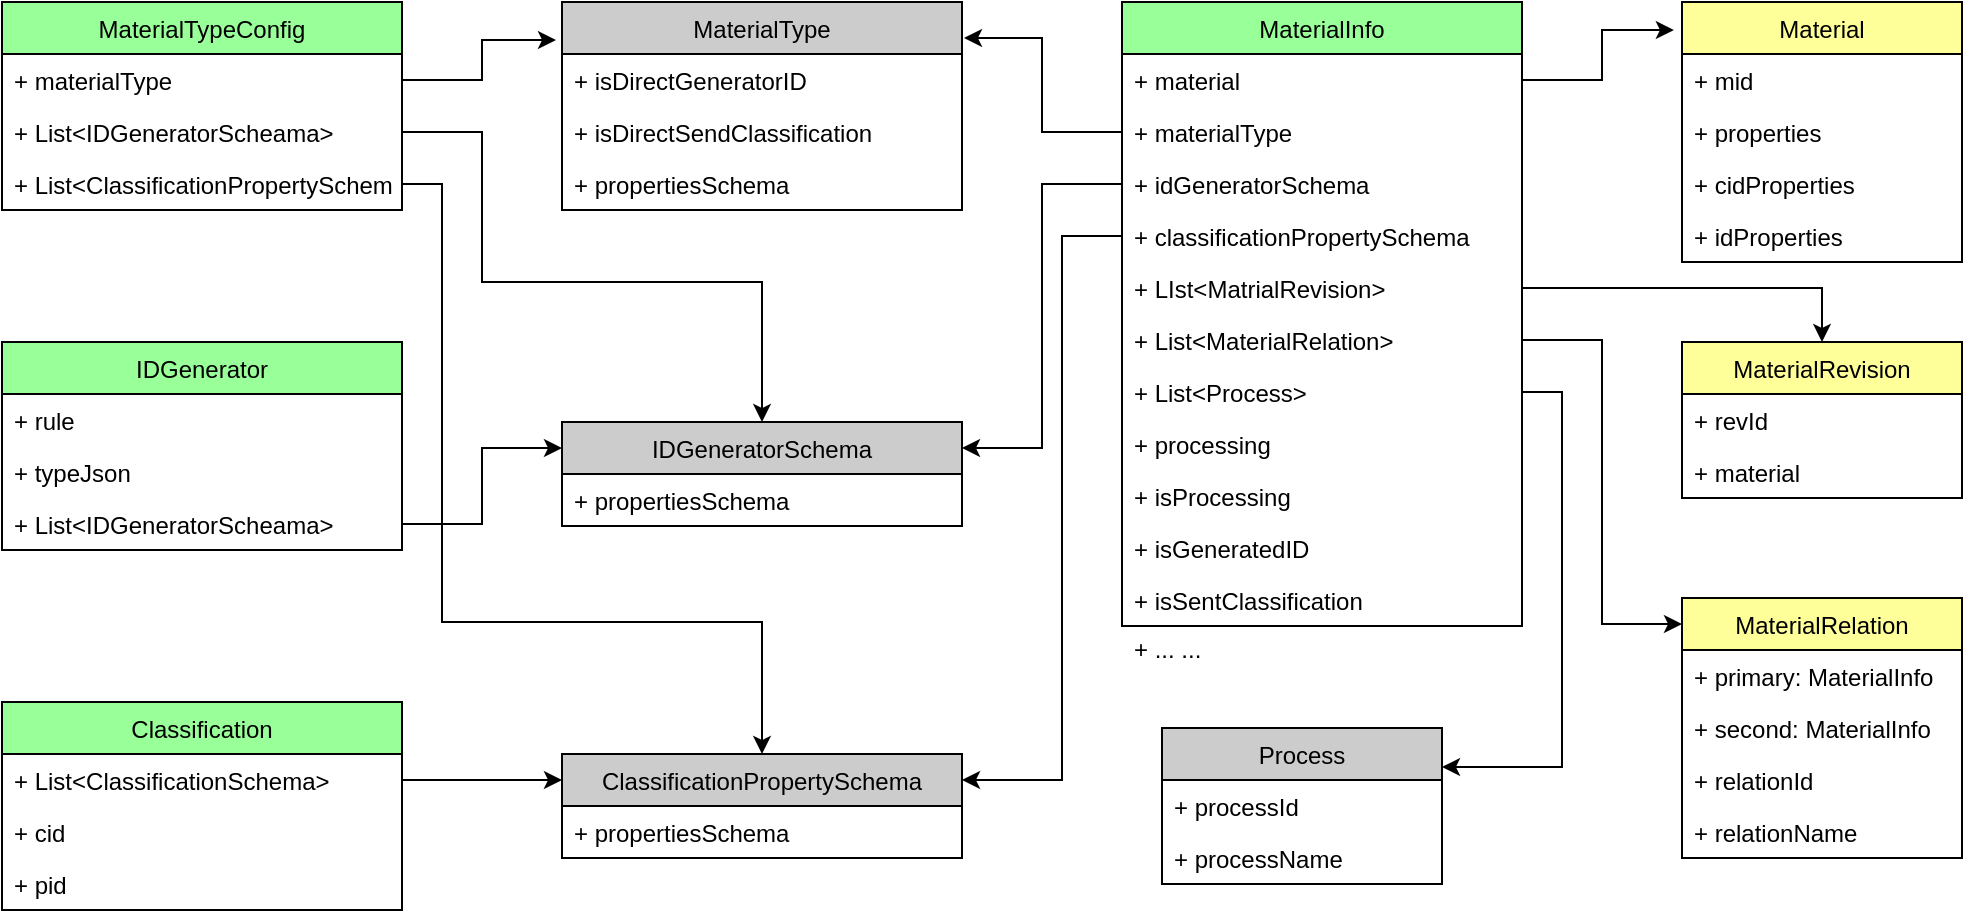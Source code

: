 <mxfile version="14.8.2" type="github"><diagram id="prtHgNgQTEPvFCAcTncT" name="Page-1"><mxGraphModel dx="1399" dy="604" grid="1" gridSize="10" guides="1" tooltips="1" connect="1" arrows="1" fold="1" page="1" pageScale="1" pageWidth="827" pageHeight="1169" math="0" shadow="0"><root><mxCell id="0"/><mxCell id="1" parent="0"/><mxCell id="HqL51DWA39zwZxsGOWz9-17" value="MaterialTypeConfig" style="swimlane;fontStyle=0;childLayout=stackLayout;horizontal=1;startSize=26;fillColor=#99FF99;horizontalStack=0;resizeParent=1;resizeParentMax=0;resizeLast=0;collapsible=1;marginBottom=0;" parent="1" vertex="1"><mxGeometry x="40" y="120" width="200" height="104" as="geometry"><mxRectangle x="60" y="240" width="90" height="26" as="alternateBounds"/></mxGeometry></mxCell><mxCell id="HqL51DWA39zwZxsGOWz9-18" value="+ materialType&#10;" style="text;strokeColor=none;fillColor=none;align=left;verticalAlign=top;spacingLeft=4;spacingRight=4;overflow=hidden;rotatable=0;points=[[0,0.5],[1,0.5]];portConstraint=eastwest;" parent="HqL51DWA39zwZxsGOWz9-17" vertex="1"><mxGeometry y="26" width="200" height="26" as="geometry"/></mxCell><mxCell id="HqL51DWA39zwZxsGOWz9-19" value="+ List&lt;IDGeneratorScheama&gt;" style="text;strokeColor=none;fillColor=none;align=left;verticalAlign=top;spacingLeft=4;spacingRight=4;overflow=hidden;rotatable=0;points=[[0,0.5],[1,0.5]];portConstraint=eastwest;" parent="HqL51DWA39zwZxsGOWz9-17" vertex="1"><mxGeometry y="52" width="200" height="26" as="geometry"/></mxCell><mxCell id="HqL51DWA39zwZxsGOWz9-20" value="+ List&lt;ClassificationPropertySchema&gt;" style="text;strokeColor=none;fillColor=none;align=left;verticalAlign=top;spacingLeft=4;spacingRight=4;overflow=hidden;rotatable=0;points=[[0,0.5],[1,0.5]];portConstraint=eastwest;" parent="HqL51DWA39zwZxsGOWz9-17" vertex="1"><mxGeometry y="78" width="200" height="26" as="geometry"/></mxCell><mxCell id="HqL51DWA39zwZxsGOWz9-21" value="MaterialType" style="swimlane;fontStyle=0;childLayout=stackLayout;horizontal=1;startSize=26;fillColor=#CCCCCC;horizontalStack=0;resizeParent=1;resizeParentMax=0;resizeLast=0;collapsible=1;marginBottom=0;" parent="1" vertex="1"><mxGeometry x="320" y="120" width="200" height="104" as="geometry"/></mxCell><mxCell id="HqL51DWA39zwZxsGOWz9-22" value="+ isDirectGeneratorID" style="text;strokeColor=none;fillColor=none;align=left;verticalAlign=top;spacingLeft=4;spacingRight=4;overflow=hidden;rotatable=0;points=[[0,0.5],[1,0.5]];portConstraint=eastwest;" parent="HqL51DWA39zwZxsGOWz9-21" vertex="1"><mxGeometry y="26" width="200" height="26" as="geometry"/></mxCell><mxCell id="HqL51DWA39zwZxsGOWz9-23" value="+ isDirectSendClassification" style="text;strokeColor=none;fillColor=none;align=left;verticalAlign=top;spacingLeft=4;spacingRight=4;overflow=hidden;rotatable=0;points=[[0,0.5],[1,0.5]];portConstraint=eastwest;" parent="HqL51DWA39zwZxsGOWz9-21" vertex="1"><mxGeometry y="52" width="200" height="26" as="geometry"/></mxCell><mxCell id="HqL51DWA39zwZxsGOWz9-24" value="+ propertiesSchema" style="text;strokeColor=none;fillColor=none;align=left;verticalAlign=top;spacingLeft=4;spacingRight=4;overflow=hidden;rotatable=0;points=[[0,0.5],[1,0.5]];portConstraint=eastwest;" parent="HqL51DWA39zwZxsGOWz9-21" vertex="1"><mxGeometry y="78" width="200" height="26" as="geometry"/></mxCell><mxCell id="HqL51DWA39zwZxsGOWz9-26" value="IDGeneratorSchema" style="swimlane;fontStyle=0;childLayout=stackLayout;horizontal=1;startSize=26;fillColor=#CCCCCC;horizontalStack=0;resizeParent=1;resizeParentMax=0;resizeLast=0;collapsible=1;marginBottom=0;" parent="1" vertex="1"><mxGeometry x="320" y="330" width="200" height="52" as="geometry"/></mxCell><mxCell id="HqL51DWA39zwZxsGOWz9-30" value="+ propertiesSchema" style="text;strokeColor=none;fillColor=none;align=left;verticalAlign=top;spacingLeft=4;spacingRight=4;overflow=hidden;rotatable=0;points=[[0,0.5],[1,0.5]];portConstraint=eastwest;" parent="HqL51DWA39zwZxsGOWz9-26" vertex="1"><mxGeometry y="26" width="200" height="26" as="geometry"/></mxCell><mxCell id="HqL51DWA39zwZxsGOWz9-31" value="ClassificationPropertySchema" style="swimlane;fontStyle=0;childLayout=stackLayout;horizontal=1;startSize=26;fillColor=#CCCCCC;horizontalStack=0;resizeParent=1;resizeParentMax=0;resizeLast=0;collapsible=1;marginBottom=0;" parent="1" vertex="1"><mxGeometry x="320" y="496" width="200" height="52" as="geometry"/></mxCell><mxCell id="HqL51DWA39zwZxsGOWz9-32" value="+ propertiesSchema" style="text;strokeColor=none;fillColor=none;align=left;verticalAlign=top;spacingLeft=4;spacingRight=4;overflow=hidden;rotatable=0;points=[[0,0.5],[1,0.5]];portConstraint=eastwest;" parent="HqL51DWA39zwZxsGOWz9-31" vertex="1"><mxGeometry y="26" width="200" height="26" as="geometry"/></mxCell><mxCell id="HqL51DWA39zwZxsGOWz9-33" value="IDGenerator" style="swimlane;fontStyle=0;childLayout=stackLayout;horizontal=1;startSize=26;fillColor=#99FF99;horizontalStack=0;resizeParent=1;resizeParentMax=0;resizeLast=0;collapsible=1;marginBottom=0;" parent="1" vertex="1"><mxGeometry x="40" y="290" width="200" height="104" as="geometry"><mxRectangle x="60" y="240" width="90" height="26" as="alternateBounds"/></mxGeometry></mxCell><mxCell id="HqL51DWA39zwZxsGOWz9-34" value="+ rule&#10;&#10;" style="text;strokeColor=none;fillColor=none;align=left;verticalAlign=top;spacingLeft=4;spacingRight=4;overflow=hidden;rotatable=0;points=[[0,0.5],[1,0.5]];portConstraint=eastwest;" parent="HqL51DWA39zwZxsGOWz9-33" vertex="1"><mxGeometry y="26" width="200" height="26" as="geometry"/></mxCell><mxCell id="HqL51DWA39zwZxsGOWz9-45" value="+ typeJson&#10;&#10;" style="text;strokeColor=none;fillColor=none;align=left;verticalAlign=top;spacingLeft=4;spacingRight=4;overflow=hidden;rotatable=0;points=[[0,0.5],[1,0.5]];portConstraint=eastwest;" parent="HqL51DWA39zwZxsGOWz9-33" vertex="1"><mxGeometry y="52" width="200" height="26" as="geometry"/></mxCell><mxCell id="HqL51DWA39zwZxsGOWz9-35" value="+ List&lt;IDGeneratorScheama&gt;" style="text;strokeColor=none;fillColor=none;align=left;verticalAlign=top;spacingLeft=4;spacingRight=4;overflow=hidden;rotatable=0;points=[[0,0.5],[1,0.5]];portConstraint=eastwest;" parent="HqL51DWA39zwZxsGOWz9-33" vertex="1"><mxGeometry y="78" width="200" height="26" as="geometry"/></mxCell><mxCell id="HqL51DWA39zwZxsGOWz9-41" value="Classification" style="swimlane;fontStyle=0;childLayout=stackLayout;horizontal=1;startSize=26;fillColor=#99FF99;horizontalStack=0;resizeParent=1;resizeParentMax=0;resizeLast=0;collapsible=1;marginBottom=0;" parent="1" vertex="1"><mxGeometry x="40" y="470" width="200" height="104" as="geometry"/></mxCell><mxCell id="HqL51DWA39zwZxsGOWz9-42" value="+ List&lt;ClassificationSchema&gt;" style="text;strokeColor=none;fillColor=none;align=left;verticalAlign=top;spacingLeft=4;spacingRight=4;overflow=hidden;rotatable=0;points=[[0,0.5],[1,0.5]];portConstraint=eastwest;" parent="HqL51DWA39zwZxsGOWz9-41" vertex="1"><mxGeometry y="26" width="200" height="26" as="geometry"/></mxCell><mxCell id="HqL51DWA39zwZxsGOWz9-43" value="+ cid" style="text;strokeColor=none;fillColor=none;align=left;verticalAlign=top;spacingLeft=4;spacingRight=4;overflow=hidden;rotatable=0;points=[[0,0.5],[1,0.5]];portConstraint=eastwest;" parent="HqL51DWA39zwZxsGOWz9-41" vertex="1"><mxGeometry y="52" width="200" height="26" as="geometry"/></mxCell><mxCell id="HqL51DWA39zwZxsGOWz9-44" value="+ pid" style="text;strokeColor=none;fillColor=none;align=left;verticalAlign=top;spacingLeft=4;spacingRight=4;overflow=hidden;rotatable=0;points=[[0,0.5],[1,0.5]];portConstraint=eastwest;" parent="HqL51DWA39zwZxsGOWz9-41" vertex="1"><mxGeometry y="78" width="200" height="26" as="geometry"/></mxCell><mxCell id="HqL51DWA39zwZxsGOWz9-46" value="MaterialInfo" style="swimlane;fontStyle=0;childLayout=stackLayout;horizontal=1;startSize=26;fillColor=#99FF99;horizontalStack=0;resizeParent=1;resizeParentMax=0;resizeLast=0;collapsible=1;marginBottom=0;" parent="1" vertex="1"><mxGeometry x="600" y="120" width="200" height="312" as="geometry"/></mxCell><mxCell id="HqL51DWA39zwZxsGOWz9-50" value="+ material" style="text;strokeColor=none;fillColor=none;align=left;verticalAlign=top;spacingLeft=4;spacingRight=4;overflow=hidden;rotatable=0;points=[[0,0.5],[1,0.5]];portConstraint=eastwest;" parent="HqL51DWA39zwZxsGOWz9-46" vertex="1"><mxGeometry y="26" width="200" height="26" as="geometry"/></mxCell><mxCell id="HqL51DWA39zwZxsGOWz9-47" value="+ materialType" style="text;strokeColor=none;fillColor=none;align=left;verticalAlign=top;spacingLeft=4;spacingRight=4;overflow=hidden;rotatable=0;points=[[0,0.5],[1,0.5]];portConstraint=eastwest;" parent="HqL51DWA39zwZxsGOWz9-46" vertex="1"><mxGeometry y="52" width="200" height="26" as="geometry"/></mxCell><mxCell id="HqL51DWA39zwZxsGOWz9-48" value="+ idGeneratorSchema" style="text;strokeColor=none;fillColor=none;align=left;verticalAlign=top;spacingLeft=4;spacingRight=4;overflow=hidden;rotatable=0;points=[[0,0.5],[1,0.5]];portConstraint=eastwest;" parent="HqL51DWA39zwZxsGOWz9-46" vertex="1"><mxGeometry y="78" width="200" height="26" as="geometry"/></mxCell><mxCell id="HqL51DWA39zwZxsGOWz9-49" value="+ classificationPropertySchema" style="text;strokeColor=none;fillColor=none;align=left;verticalAlign=top;spacingLeft=4;spacingRight=4;overflow=hidden;rotatable=0;points=[[0,0.5],[1,0.5]];portConstraint=eastwest;" parent="HqL51DWA39zwZxsGOWz9-46" vertex="1"><mxGeometry y="104" width="200" height="26" as="geometry"/></mxCell><mxCell id="HqL51DWA39zwZxsGOWz9-51" value="+ LIst&lt;MatrialRevision&gt;" style="text;strokeColor=none;fillColor=none;align=left;verticalAlign=top;spacingLeft=4;spacingRight=4;overflow=hidden;rotatable=0;points=[[0,0.5],[1,0.5]];portConstraint=eastwest;" parent="HqL51DWA39zwZxsGOWz9-46" vertex="1"><mxGeometry y="130" width="200" height="26" as="geometry"/></mxCell><mxCell id="HqL51DWA39zwZxsGOWz9-52" value="+ List&lt;MaterialRelation&gt;" style="text;strokeColor=none;fillColor=none;align=left;verticalAlign=top;spacingLeft=4;spacingRight=4;overflow=hidden;rotatable=0;points=[[0,0.5],[1,0.5]];portConstraint=eastwest;" parent="HqL51DWA39zwZxsGOWz9-46" vertex="1"><mxGeometry y="156" width="200" height="26" as="geometry"/></mxCell><mxCell id="HqL51DWA39zwZxsGOWz9-53" value="+ List&lt;Process&gt;" style="text;strokeColor=none;fillColor=none;align=left;verticalAlign=top;spacingLeft=4;spacingRight=4;overflow=hidden;rotatable=0;points=[[0,0.5],[1,0.5]];portConstraint=eastwest;" parent="HqL51DWA39zwZxsGOWz9-46" vertex="1"><mxGeometry y="182" width="200" height="26" as="geometry"/></mxCell><mxCell id="HqL51DWA39zwZxsGOWz9-54" value="+ processing" style="text;strokeColor=none;fillColor=none;align=left;verticalAlign=top;spacingLeft=4;spacingRight=4;overflow=hidden;rotatable=0;points=[[0,0.5],[1,0.5]];portConstraint=eastwest;" parent="HqL51DWA39zwZxsGOWz9-46" vertex="1"><mxGeometry y="208" width="200" height="26" as="geometry"/></mxCell><mxCell id="HqL51DWA39zwZxsGOWz9-57" value="+ isProcessing" style="text;strokeColor=none;fillColor=none;align=left;verticalAlign=top;spacingLeft=4;spacingRight=4;overflow=hidden;rotatable=0;points=[[0,0.5],[1,0.5]];portConstraint=eastwest;" parent="HqL51DWA39zwZxsGOWz9-46" vertex="1"><mxGeometry y="234" width="200" height="26" as="geometry"/></mxCell><mxCell id="HqL51DWA39zwZxsGOWz9-55" value="+ isGeneratedID" style="text;strokeColor=none;fillColor=none;align=left;verticalAlign=top;spacingLeft=4;spacingRight=4;overflow=hidden;rotatable=0;points=[[0,0.5],[1,0.5]];portConstraint=eastwest;" parent="HqL51DWA39zwZxsGOWz9-46" vertex="1"><mxGeometry y="260" width="200" height="26" as="geometry"/></mxCell><mxCell id="HqL51DWA39zwZxsGOWz9-56" value="+ isSentClassification" style="text;strokeColor=none;fillColor=none;align=left;verticalAlign=top;spacingLeft=4;spacingRight=4;overflow=hidden;rotatable=0;points=[[0,0.5],[1,0.5]];portConstraint=eastwest;" parent="HqL51DWA39zwZxsGOWz9-46" vertex="1"><mxGeometry y="286" width="200" height="26" as="geometry"/></mxCell><mxCell id="HqL51DWA39zwZxsGOWz9-58" value="Material" style="swimlane;fontStyle=0;childLayout=stackLayout;horizontal=1;startSize=26;fillColor=#FFFF99;horizontalStack=0;resizeParent=1;resizeParentMax=0;resizeLast=0;collapsible=1;marginBottom=0;" parent="1" vertex="1"><mxGeometry x="880" y="120" width="140" height="130" as="geometry"/></mxCell><mxCell id="HqL51DWA39zwZxsGOWz9-59" value="+ mid" style="text;strokeColor=none;fillColor=none;align=left;verticalAlign=top;spacingLeft=4;spacingRight=4;overflow=hidden;rotatable=0;points=[[0,0.5],[1,0.5]];portConstraint=eastwest;" parent="HqL51DWA39zwZxsGOWz9-58" vertex="1"><mxGeometry y="26" width="140" height="26" as="geometry"/></mxCell><mxCell id="HqL51DWA39zwZxsGOWz9-60" value="+ properties" style="text;strokeColor=none;fillColor=none;align=left;verticalAlign=top;spacingLeft=4;spacingRight=4;overflow=hidden;rotatable=0;points=[[0,0.5],[1,0.5]];portConstraint=eastwest;" parent="HqL51DWA39zwZxsGOWz9-58" vertex="1"><mxGeometry y="52" width="140" height="26" as="geometry"/></mxCell><mxCell id="HqL51DWA39zwZxsGOWz9-61" value="+ cidProperties   " style="text;strokeColor=none;fillColor=none;align=left;verticalAlign=top;spacingLeft=4;spacingRight=4;overflow=hidden;rotatable=0;points=[[0,0.5],[1,0.5]];portConstraint=eastwest;" parent="HqL51DWA39zwZxsGOWz9-58" vertex="1"><mxGeometry y="78" width="140" height="26" as="geometry"/></mxCell><mxCell id="HqL51DWA39zwZxsGOWz9-62" value="+ idProperties   " style="text;strokeColor=none;fillColor=none;align=left;verticalAlign=top;spacingLeft=4;spacingRight=4;overflow=hidden;rotatable=0;points=[[0,0.5],[1,0.5]];portConstraint=eastwest;" parent="HqL51DWA39zwZxsGOWz9-58" vertex="1"><mxGeometry y="104" width="140" height="26" as="geometry"/></mxCell><mxCell id="HqL51DWA39zwZxsGOWz9-63" value="MaterialRevision" style="swimlane;fontStyle=0;childLayout=stackLayout;horizontal=1;startSize=26;fillColor=#FFFF99;horizontalStack=0;resizeParent=1;resizeParentMax=0;resizeLast=0;collapsible=1;marginBottom=0;" parent="1" vertex="1"><mxGeometry x="880" y="290" width="140" height="78" as="geometry"/></mxCell><mxCell id="HqL51DWA39zwZxsGOWz9-64" value="+ revId" style="text;strokeColor=none;fillColor=none;align=left;verticalAlign=top;spacingLeft=4;spacingRight=4;overflow=hidden;rotatable=0;points=[[0,0.5],[1,0.5]];portConstraint=eastwest;" parent="HqL51DWA39zwZxsGOWz9-63" vertex="1"><mxGeometry y="26" width="140" height="26" as="geometry"/></mxCell><mxCell id="HqL51DWA39zwZxsGOWz9-65" value="+ material" style="text;strokeColor=none;fillColor=none;align=left;verticalAlign=top;spacingLeft=4;spacingRight=4;overflow=hidden;rotatable=0;points=[[0,0.5],[1,0.5]];portConstraint=eastwest;" parent="HqL51DWA39zwZxsGOWz9-63" vertex="1"><mxGeometry y="52" width="140" height="26" as="geometry"/></mxCell><mxCell id="HqL51DWA39zwZxsGOWz9-67" value="MaterialRelation" style="swimlane;fontStyle=0;childLayout=stackLayout;horizontal=1;startSize=26;fillColor=#FFFF99;horizontalStack=0;resizeParent=1;resizeParentMax=0;resizeLast=0;collapsible=1;marginBottom=0;" parent="1" vertex="1"><mxGeometry x="880" y="418" width="140" height="130" as="geometry"/></mxCell><mxCell id="HqL51DWA39zwZxsGOWz9-68" value="+ primary: MaterialInfo" style="text;strokeColor=none;fillColor=none;align=left;verticalAlign=top;spacingLeft=4;spacingRight=4;overflow=hidden;rotatable=0;points=[[0,0.5],[1,0.5]];portConstraint=eastwest;" parent="HqL51DWA39zwZxsGOWz9-67" vertex="1"><mxGeometry y="26" width="140" height="26" as="geometry"/></mxCell><mxCell id="HqL51DWA39zwZxsGOWz9-69" value="+ second: MaterialInfo" style="text;strokeColor=none;fillColor=none;align=left;verticalAlign=top;spacingLeft=4;spacingRight=4;overflow=hidden;rotatable=0;points=[[0,0.5],[1,0.5]];portConstraint=eastwest;" parent="HqL51DWA39zwZxsGOWz9-67" vertex="1"><mxGeometry y="52" width="140" height="26" as="geometry"/></mxCell><mxCell id="HqL51DWA39zwZxsGOWz9-70" value="+ relationId" style="text;strokeColor=none;fillColor=none;align=left;verticalAlign=top;spacingLeft=4;spacingRight=4;overflow=hidden;rotatable=0;points=[[0,0.5],[1,0.5]];portConstraint=eastwest;" parent="HqL51DWA39zwZxsGOWz9-67" vertex="1"><mxGeometry y="78" width="140" height="26" as="geometry"/></mxCell><mxCell id="HqL51DWA39zwZxsGOWz9-71" value="+ relationName" style="text;strokeColor=none;fillColor=none;align=left;verticalAlign=top;spacingLeft=4;spacingRight=4;overflow=hidden;rotatable=0;points=[[0,0.5],[1,0.5]];portConstraint=eastwest;" parent="HqL51DWA39zwZxsGOWz9-67" vertex="1"><mxGeometry y="104" width="140" height="26" as="geometry"/></mxCell><mxCell id="HqL51DWA39zwZxsGOWz9-72" value="Process" style="swimlane;fontStyle=0;childLayout=stackLayout;horizontal=1;startSize=26;fillColor=#CCCCCC;horizontalStack=0;resizeParent=1;resizeParentMax=0;resizeLast=0;collapsible=1;marginBottom=0;" parent="1" vertex="1"><mxGeometry x="620" y="483" width="140" height="78" as="geometry"/></mxCell><mxCell id="HqL51DWA39zwZxsGOWz9-73" value="+ processId" style="text;strokeColor=none;fillColor=none;align=left;verticalAlign=top;spacingLeft=4;spacingRight=4;overflow=hidden;rotatable=0;points=[[0,0.5],[1,0.5]];portConstraint=eastwest;" parent="HqL51DWA39zwZxsGOWz9-72" vertex="1"><mxGeometry y="26" width="140" height="26" as="geometry"/></mxCell><mxCell id="HqL51DWA39zwZxsGOWz9-74" value="+ processName" style="text;strokeColor=none;fillColor=none;align=left;verticalAlign=top;spacingLeft=4;spacingRight=4;overflow=hidden;rotatable=0;points=[[0,0.5],[1,0.5]];portConstraint=eastwest;" parent="HqL51DWA39zwZxsGOWz9-72" vertex="1"><mxGeometry y="52" width="140" height="26" as="geometry"/></mxCell><mxCell id="HqL51DWA39zwZxsGOWz9-75" style="edgeStyle=orthogonalEdgeStyle;rounded=0;orthogonalLoop=1;jettySize=auto;html=1;entryX=1.005;entryY=0.173;entryDx=0;entryDy=0;entryPerimeter=0;" parent="1" source="HqL51DWA39zwZxsGOWz9-47" target="HqL51DWA39zwZxsGOWz9-21" edge="1"><mxGeometry relative="1" as="geometry"/></mxCell><mxCell id="HqL51DWA39zwZxsGOWz9-76" style="edgeStyle=orthogonalEdgeStyle;rounded=0;orthogonalLoop=1;jettySize=auto;html=1;exitX=1;exitY=0.5;exitDx=0;exitDy=0;entryX=-0.029;entryY=0.108;entryDx=0;entryDy=0;entryPerimeter=0;" parent="1" source="HqL51DWA39zwZxsGOWz9-50" target="HqL51DWA39zwZxsGOWz9-58" edge="1"><mxGeometry relative="1" as="geometry"/></mxCell><mxCell id="HqL51DWA39zwZxsGOWz9-77" style="edgeStyle=orthogonalEdgeStyle;rounded=0;orthogonalLoop=1;jettySize=auto;html=1;entryX=1;entryY=0.25;entryDx=0;entryDy=0;" parent="1" source="HqL51DWA39zwZxsGOWz9-48" target="HqL51DWA39zwZxsGOWz9-26" edge="1"><mxGeometry relative="1" as="geometry"/></mxCell><mxCell id="HqL51DWA39zwZxsGOWz9-78" style="edgeStyle=orthogonalEdgeStyle;rounded=0;orthogonalLoop=1;jettySize=auto;html=1;entryX=1;entryY=0.25;entryDx=0;entryDy=0;" parent="1" source="HqL51DWA39zwZxsGOWz9-49" target="HqL51DWA39zwZxsGOWz9-31" edge="1"><mxGeometry relative="1" as="geometry"><Array as="points"><mxPoint x="570" y="237"/><mxPoint x="570" y="509"/></Array></mxGeometry></mxCell><mxCell id="HqL51DWA39zwZxsGOWz9-80" style="edgeStyle=orthogonalEdgeStyle;rounded=0;orthogonalLoop=1;jettySize=auto;html=1;entryX=0;entryY=0.1;entryDx=0;entryDy=0;entryPerimeter=0;" parent="1" source="HqL51DWA39zwZxsGOWz9-52" target="HqL51DWA39zwZxsGOWz9-67" edge="1"><mxGeometry relative="1" as="geometry"/></mxCell><mxCell id="HqL51DWA39zwZxsGOWz9-81" style="edgeStyle=orthogonalEdgeStyle;rounded=0;orthogonalLoop=1;jettySize=auto;html=1;exitX=1;exitY=0.5;exitDx=0;exitDy=0;" parent="1" source="HqL51DWA39zwZxsGOWz9-51" target="HqL51DWA39zwZxsGOWz9-63" edge="1"><mxGeometry relative="1" as="geometry"/></mxCell><mxCell id="HqL51DWA39zwZxsGOWz9-84" style="edgeStyle=orthogonalEdgeStyle;rounded=0;orthogonalLoop=1;jettySize=auto;html=1;exitX=1;exitY=0.5;exitDx=0;exitDy=0;entryX=1;entryY=0.25;entryDx=0;entryDy=0;" parent="1" source="HqL51DWA39zwZxsGOWz9-53" target="HqL51DWA39zwZxsGOWz9-72" edge="1"><mxGeometry relative="1" as="geometry"/></mxCell><mxCell id="HqL51DWA39zwZxsGOWz9-85" style="edgeStyle=orthogonalEdgeStyle;rounded=0;orthogonalLoop=1;jettySize=auto;html=1;exitX=1;exitY=0.5;exitDx=0;exitDy=0;entryX=0;entryY=0.25;entryDx=0;entryDy=0;" parent="1" source="HqL51DWA39zwZxsGOWz9-35" target="HqL51DWA39zwZxsGOWz9-26" edge="1"><mxGeometry relative="1" as="geometry"/></mxCell><mxCell id="HqL51DWA39zwZxsGOWz9-86" style="edgeStyle=orthogonalEdgeStyle;rounded=0;orthogonalLoop=1;jettySize=auto;html=1;exitX=1;exitY=0.5;exitDx=0;exitDy=0;entryX=0;entryY=0.25;entryDx=0;entryDy=0;" parent="1" source="HqL51DWA39zwZxsGOWz9-42" target="HqL51DWA39zwZxsGOWz9-31" edge="1"><mxGeometry relative="1" as="geometry"/></mxCell><mxCell id="HqL51DWA39zwZxsGOWz9-87" style="edgeStyle=orthogonalEdgeStyle;rounded=0;orthogonalLoop=1;jettySize=auto;html=1;exitX=1;exitY=0.5;exitDx=0;exitDy=0;entryX=-0.015;entryY=0.183;entryDx=0;entryDy=0;entryPerimeter=0;" parent="1" source="HqL51DWA39zwZxsGOWz9-18" target="HqL51DWA39zwZxsGOWz9-21" edge="1"><mxGeometry relative="1" as="geometry"/></mxCell><mxCell id="HqL51DWA39zwZxsGOWz9-88" style="edgeStyle=orthogonalEdgeStyle;rounded=0;orthogonalLoop=1;jettySize=auto;html=1;exitX=1;exitY=0.5;exitDx=0;exitDy=0;entryX=0.5;entryY=0;entryDx=0;entryDy=0;" parent="1" source="HqL51DWA39zwZxsGOWz9-19" target="HqL51DWA39zwZxsGOWz9-26" edge="1"><mxGeometry relative="1" as="geometry"><Array as="points"><mxPoint x="280" y="185"/><mxPoint x="280" y="260"/><mxPoint x="420" y="260"/></Array></mxGeometry></mxCell><mxCell id="HqL51DWA39zwZxsGOWz9-89" style="edgeStyle=orthogonalEdgeStyle;rounded=0;orthogonalLoop=1;jettySize=auto;html=1;exitX=1;exitY=0.5;exitDx=0;exitDy=0;entryX=0.5;entryY=0;entryDx=0;entryDy=0;" parent="1" source="HqL51DWA39zwZxsGOWz9-20" target="HqL51DWA39zwZxsGOWz9-31" edge="1"><mxGeometry relative="1" as="geometry"><Array as="points"><mxPoint x="260" y="211"/><mxPoint x="260" y="430"/><mxPoint x="420" y="430"/></Array></mxGeometry></mxCell><mxCell id="HqL51DWA39zwZxsGOWz9-92" value="+ ... ..." style="text;strokeColor=none;fillColor=none;align=left;verticalAlign=top;spacingLeft=4;spacingRight=4;overflow=hidden;rotatable=0;points=[[0,0.5],[1,0.5]];portConstraint=eastwest;" parent="1" vertex="1"><mxGeometry x="600" y="430" width="200" height="26" as="geometry"/></mxCell></root></mxGraphModel></diagram></mxfile>